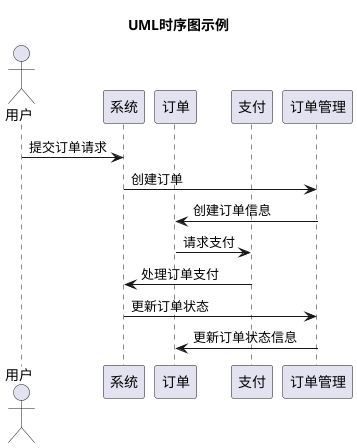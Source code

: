 @startuml
title UML时序图示例

actor 用户
participant 系统
participant 订单
participant 支付
participant 订单管理

用户 -> 系统:提交订单请求
系统 -> 订单管理:创建订单
订单管理 -> 订单:创建订单信息
订单 -> 支付:请求支付
支付 -> 系统:处理订单支付
系统 -> 订单管理:更新订单状态
订单管理 -> 订单:更新订单状态信息
@enduml